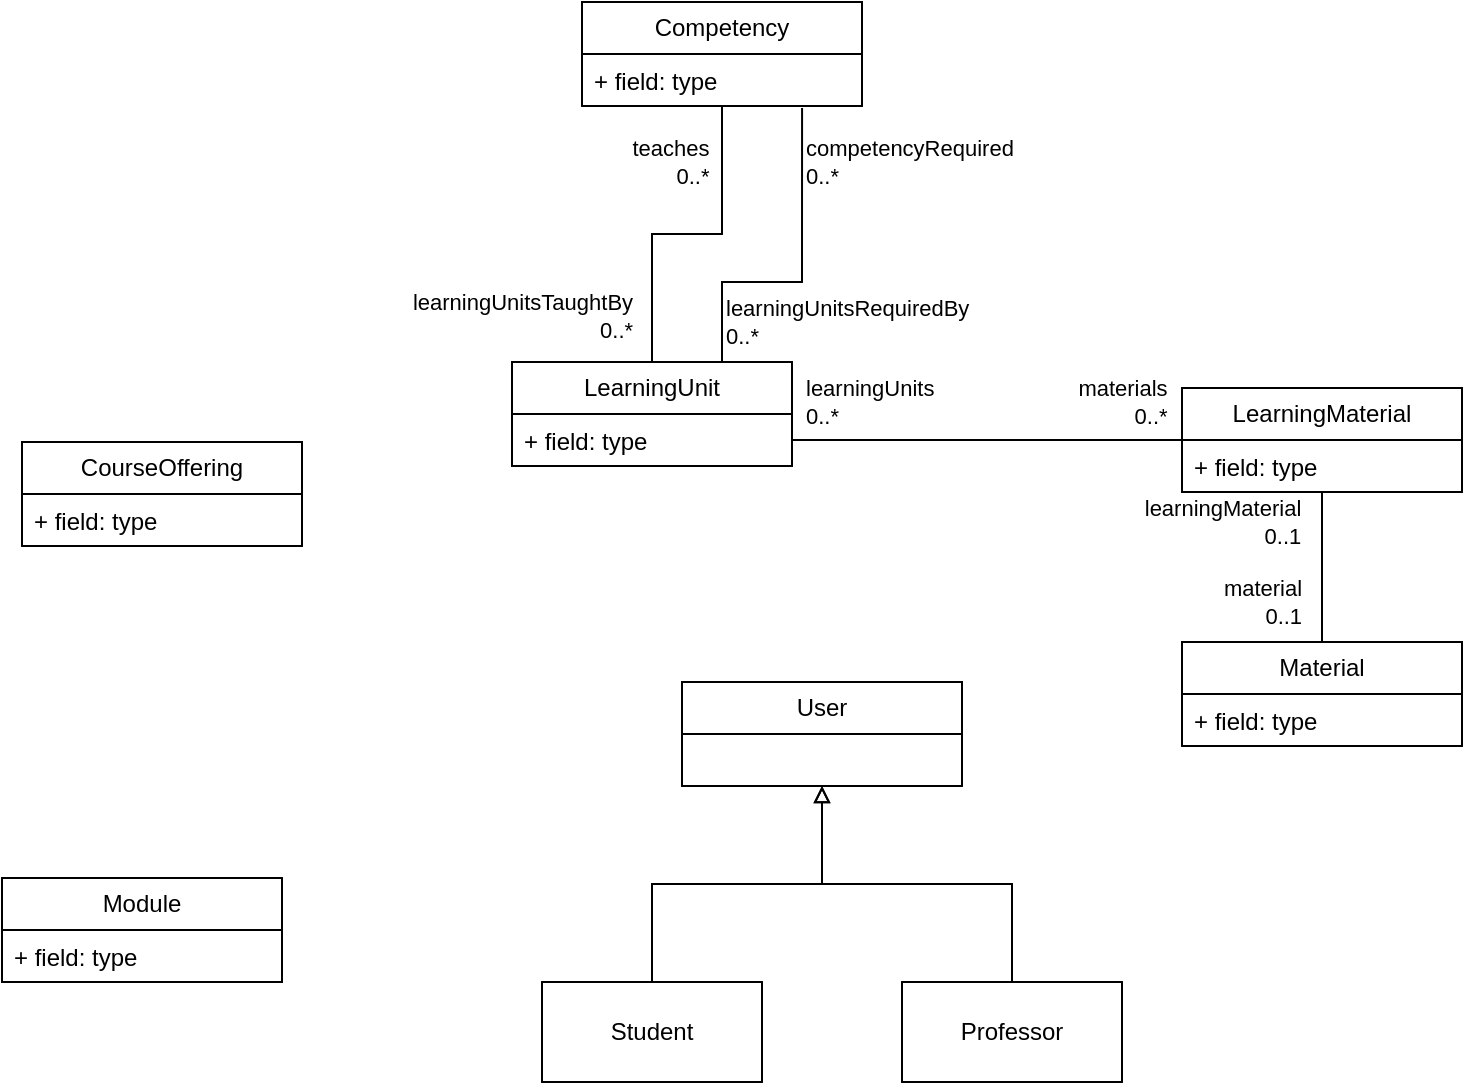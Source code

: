 <mxfile version="26.0.2">
  <diagram id="C5RBs43oDa-KdzZeNtuy" name="Page-1">
    <mxGraphModel dx="1434" dy="760" grid="1" gridSize="10" guides="1" tooltips="1" connect="1" arrows="1" fold="1" page="1" pageScale="1" pageWidth="827" pageHeight="1169" math="0" shadow="0">
      <root>
        <mxCell id="WIyWlLk6GJQsqaUBKTNV-0" />
        <mxCell id="WIyWlLk6GJQsqaUBKTNV-1" parent="WIyWlLk6GJQsqaUBKTNV-0" />
        <mxCell id="3C_1CBvjqrhutfCouf-g-36" style="edgeStyle=orthogonalEdgeStyle;rounded=0;orthogonalLoop=1;jettySize=auto;html=1;endArrow=none;endFill=0;" edge="1" parent="WIyWlLk6GJQsqaUBKTNV-1" source="3C_1CBvjqrhutfCouf-g-0" target="3C_1CBvjqrhutfCouf-g-4">
          <mxGeometry relative="1" as="geometry" />
        </mxCell>
        <mxCell id="3C_1CBvjqrhutfCouf-g-38" value="&lt;div&gt;learningUnitsTaughtBy&lt;/div&gt;&lt;div align=&quot;right&quot;&gt;0..*&lt;br&gt;&lt;/div&gt;" style="edgeLabel;html=1;align=center;verticalAlign=middle;resizable=0;points=[];" vertex="1" connectable="0" parent="3C_1CBvjqrhutfCouf-g-36">
          <mxGeometry x="-0.716" y="-5" relative="1" as="geometry">
            <mxPoint x="-70" as="offset" />
          </mxGeometry>
        </mxCell>
        <mxCell id="3C_1CBvjqrhutfCouf-g-40" style="edgeStyle=orthogonalEdgeStyle;rounded=0;orthogonalLoop=1;jettySize=auto;html=1;exitX=0.75;exitY=0;exitDx=0;exitDy=0;entryX=0.786;entryY=1.038;entryDx=0;entryDy=0;entryPerimeter=0;endArrow=none;endFill=0;" edge="1" parent="WIyWlLk6GJQsqaUBKTNV-1" source="3C_1CBvjqrhutfCouf-g-0" target="3C_1CBvjqrhutfCouf-g-7">
          <mxGeometry relative="1" as="geometry">
            <Array as="points">
              <mxPoint x="440" y="250" />
              <mxPoint x="480" y="250" />
            </Array>
          </mxGeometry>
        </mxCell>
        <mxCell id="3C_1CBvjqrhutfCouf-g-0" value="LearningUnit" style="swimlane;fontStyle=0;childLayout=stackLayout;horizontal=1;startSize=26;fillColor=none;horizontalStack=0;resizeParent=1;resizeParentMax=0;resizeLast=0;collapsible=1;marginBottom=0;whiteSpace=wrap;html=1;" vertex="1" parent="WIyWlLk6GJQsqaUBKTNV-1">
          <mxGeometry x="335" y="290" width="140" height="52" as="geometry" />
        </mxCell>
        <mxCell id="3C_1CBvjqrhutfCouf-g-3" value="+ field: type" style="text;strokeColor=none;fillColor=none;align=left;verticalAlign=top;spacingLeft=4;spacingRight=4;overflow=hidden;rotatable=0;points=[[0,0.5],[1,0.5]];portConstraint=eastwest;whiteSpace=wrap;html=1;" vertex="1" parent="3C_1CBvjqrhutfCouf-g-0">
          <mxGeometry y="26" width="140" height="26" as="geometry" />
        </mxCell>
        <mxCell id="3C_1CBvjqrhutfCouf-g-4" value="Competency" style="swimlane;fontStyle=0;childLayout=stackLayout;horizontal=1;startSize=26;fillColor=none;horizontalStack=0;resizeParent=1;resizeParentMax=0;resizeLast=0;collapsible=1;marginBottom=0;whiteSpace=wrap;html=1;" vertex="1" parent="WIyWlLk6GJQsqaUBKTNV-1">
          <mxGeometry x="370" y="110" width="140" height="52" as="geometry" />
        </mxCell>
        <mxCell id="3C_1CBvjqrhutfCouf-g-7" value="+ field: type" style="text;strokeColor=none;fillColor=none;align=left;verticalAlign=top;spacingLeft=4;spacingRight=4;overflow=hidden;rotatable=0;points=[[0,0.5],[1,0.5]];portConstraint=eastwest;whiteSpace=wrap;html=1;" vertex="1" parent="3C_1CBvjqrhutfCouf-g-4">
          <mxGeometry y="26" width="140" height="26" as="geometry" />
        </mxCell>
        <mxCell id="3C_1CBvjqrhutfCouf-g-44" style="edgeStyle=orthogonalEdgeStyle;rounded=0;orthogonalLoop=1;jettySize=auto;html=1;endArrow=none;endFill=0;" edge="1" parent="WIyWlLk6GJQsqaUBKTNV-1" source="3C_1CBvjqrhutfCouf-g-8" target="3C_1CBvjqrhutfCouf-g-12">
          <mxGeometry relative="1" as="geometry" />
        </mxCell>
        <mxCell id="3C_1CBvjqrhutfCouf-g-8" value="LearningMaterial" style="swimlane;fontStyle=0;childLayout=stackLayout;horizontal=1;startSize=26;fillColor=none;horizontalStack=0;resizeParent=1;resizeParentMax=0;resizeLast=0;collapsible=1;marginBottom=0;whiteSpace=wrap;html=1;" vertex="1" parent="WIyWlLk6GJQsqaUBKTNV-1">
          <mxGeometry x="670" y="303" width="140" height="52" as="geometry" />
        </mxCell>
        <mxCell id="3C_1CBvjqrhutfCouf-g-11" value="+ field: type" style="text;strokeColor=none;fillColor=none;align=left;verticalAlign=top;spacingLeft=4;spacingRight=4;overflow=hidden;rotatable=0;points=[[0,0.5],[1,0.5]];portConstraint=eastwest;whiteSpace=wrap;html=1;" vertex="1" parent="3C_1CBvjqrhutfCouf-g-8">
          <mxGeometry y="26" width="140" height="26" as="geometry" />
        </mxCell>
        <mxCell id="3C_1CBvjqrhutfCouf-g-12" value="Material" style="swimlane;fontStyle=0;childLayout=stackLayout;horizontal=1;startSize=26;fillColor=none;horizontalStack=0;resizeParent=1;resizeParentMax=0;resizeLast=0;collapsible=1;marginBottom=0;whiteSpace=wrap;html=1;" vertex="1" parent="WIyWlLk6GJQsqaUBKTNV-1">
          <mxGeometry x="670" y="430" width="140" height="52" as="geometry" />
        </mxCell>
        <mxCell id="3C_1CBvjqrhutfCouf-g-15" value="+ field: type" style="text;strokeColor=none;fillColor=none;align=left;verticalAlign=top;spacingLeft=4;spacingRight=4;overflow=hidden;rotatable=0;points=[[0,0.5],[1,0.5]];portConstraint=eastwest;whiteSpace=wrap;html=1;" vertex="1" parent="3C_1CBvjqrhutfCouf-g-12">
          <mxGeometry y="26" width="140" height="26" as="geometry" />
        </mxCell>
        <mxCell id="3C_1CBvjqrhutfCouf-g-16" value="CourseOffering" style="swimlane;fontStyle=0;childLayout=stackLayout;horizontal=1;startSize=26;fillColor=none;horizontalStack=0;resizeParent=1;resizeParentMax=0;resizeLast=0;collapsible=1;marginBottom=0;whiteSpace=wrap;html=1;" vertex="1" parent="WIyWlLk6GJQsqaUBKTNV-1">
          <mxGeometry x="90" y="330" width="140" height="52" as="geometry" />
        </mxCell>
        <mxCell id="3C_1CBvjqrhutfCouf-g-19" value="+ field: type" style="text;strokeColor=none;fillColor=none;align=left;verticalAlign=top;spacingLeft=4;spacingRight=4;overflow=hidden;rotatable=0;points=[[0,0.5],[1,0.5]];portConstraint=eastwest;whiteSpace=wrap;html=1;" vertex="1" parent="3C_1CBvjqrhutfCouf-g-16">
          <mxGeometry y="26" width="140" height="26" as="geometry" />
        </mxCell>
        <mxCell id="3C_1CBvjqrhutfCouf-g-20" value="Module" style="swimlane;fontStyle=0;childLayout=stackLayout;horizontal=1;startSize=26;fillColor=none;horizontalStack=0;resizeParent=1;resizeParentMax=0;resizeLast=0;collapsible=1;marginBottom=0;whiteSpace=wrap;html=1;" vertex="1" parent="WIyWlLk6GJQsqaUBKTNV-1">
          <mxGeometry x="80" y="548" width="140" height="52" as="geometry" />
        </mxCell>
        <mxCell id="3C_1CBvjqrhutfCouf-g-23" value="+ field: type" style="text;strokeColor=none;fillColor=none;align=left;verticalAlign=top;spacingLeft=4;spacingRight=4;overflow=hidden;rotatable=0;points=[[0,0.5],[1,0.5]];portConstraint=eastwest;whiteSpace=wrap;html=1;" vertex="1" parent="3C_1CBvjqrhutfCouf-g-20">
          <mxGeometry y="26" width="140" height="26" as="geometry" />
        </mxCell>
        <mxCell id="3C_1CBvjqrhutfCouf-g-24" value="User" style="swimlane;fontStyle=0;childLayout=stackLayout;horizontal=1;startSize=26;fillColor=none;horizontalStack=0;resizeParent=1;resizeParentMax=0;resizeLast=0;collapsible=1;marginBottom=0;whiteSpace=wrap;html=1;" vertex="1" parent="WIyWlLk6GJQsqaUBKTNV-1">
          <mxGeometry x="420" y="450" width="140" height="52" as="geometry" />
        </mxCell>
        <mxCell id="3C_1CBvjqrhutfCouf-g-34" style="edgeStyle=orthogonalEdgeStyle;rounded=0;orthogonalLoop=1;jettySize=auto;html=1;endArrow=block;endFill=0;" edge="1" parent="WIyWlLk6GJQsqaUBKTNV-1" source="3C_1CBvjqrhutfCouf-g-32" target="3C_1CBvjqrhutfCouf-g-24">
          <mxGeometry relative="1" as="geometry" />
        </mxCell>
        <mxCell id="3C_1CBvjqrhutfCouf-g-32" value="Student" style="html=1;whiteSpace=wrap;" vertex="1" parent="WIyWlLk6GJQsqaUBKTNV-1">
          <mxGeometry x="350" y="600" width="110" height="50" as="geometry" />
        </mxCell>
        <mxCell id="3C_1CBvjqrhutfCouf-g-35" style="edgeStyle=orthogonalEdgeStyle;rounded=0;orthogonalLoop=1;jettySize=auto;html=1;endArrow=block;endFill=0;" edge="1" parent="WIyWlLk6GJQsqaUBKTNV-1" source="3C_1CBvjqrhutfCouf-g-33" target="3C_1CBvjqrhutfCouf-g-24">
          <mxGeometry relative="1" as="geometry" />
        </mxCell>
        <mxCell id="3C_1CBvjqrhutfCouf-g-33" value="Professor" style="html=1;whiteSpace=wrap;" vertex="1" parent="WIyWlLk6GJQsqaUBKTNV-1">
          <mxGeometry x="530" y="600" width="110" height="50" as="geometry" />
        </mxCell>
        <mxCell id="3C_1CBvjqrhutfCouf-g-39" value="&lt;div&gt;teaches&lt;br&gt;&lt;/div&gt;&lt;div align=&quot;right&quot;&gt;0..*&lt;br&gt;&lt;/div&gt;" style="edgeLabel;html=1;align=center;verticalAlign=middle;resizable=0;points=[];" vertex="1" connectable="0" parent="WIyWlLk6GJQsqaUBKTNV-1">
          <mxGeometry x="414" y="190" as="geometry">
            <mxPoint as="offset" />
          </mxGeometry>
        </mxCell>
        <mxCell id="3C_1CBvjqrhutfCouf-g-41" value="&lt;div align=&quot;left&quot;&gt;learningUnitsRequiredBy&lt;/div&gt;&lt;div align=&quot;left&quot;&gt;0..*&lt;br&gt;&lt;/div&gt;" style="edgeLabel;html=1;align=left;verticalAlign=middle;resizable=0;points=[];" vertex="1" connectable="0" parent="WIyWlLk6GJQsqaUBKTNV-1">
          <mxGeometry x="440" y="270" as="geometry" />
        </mxCell>
        <mxCell id="3C_1CBvjqrhutfCouf-g-42" value="&lt;div align=&quot;left&quot;&gt;competencyRequired&lt;/div&gt;&lt;div align=&quot;left&quot;&gt;0..*&lt;br&gt;&lt;/div&gt;" style="edgeLabel;html=1;align=left;verticalAlign=middle;resizable=0;points=[];" vertex="1" connectable="0" parent="WIyWlLk6GJQsqaUBKTNV-1">
          <mxGeometry x="480" y="190" as="geometry" />
        </mxCell>
        <mxCell id="3C_1CBvjqrhutfCouf-g-43" style="edgeStyle=orthogonalEdgeStyle;rounded=0;orthogonalLoop=1;jettySize=auto;html=1;endArrow=none;endFill=0;" edge="1" parent="WIyWlLk6GJQsqaUBKTNV-1" source="3C_1CBvjqrhutfCouf-g-3" target="3C_1CBvjqrhutfCouf-g-8">
          <mxGeometry relative="1" as="geometry" />
        </mxCell>
        <mxCell id="3C_1CBvjqrhutfCouf-g-45" value="&lt;div&gt;learningMaterial&lt;br&gt;&lt;/div&gt;&lt;div align=&quot;right&quot;&gt;0..1&lt;br&gt;&lt;/div&gt;" style="edgeLabel;html=1;align=center;verticalAlign=middle;resizable=0;points=[];" vertex="1" connectable="0" parent="WIyWlLk6GJQsqaUBKTNV-1">
          <mxGeometry x="690" y="370" as="geometry" />
        </mxCell>
        <mxCell id="3C_1CBvjqrhutfCouf-g-46" value="&lt;div&gt;material&lt;br&gt;&lt;/div&gt;&lt;div align=&quot;right&quot;&gt;0..1&lt;br&gt;&lt;/div&gt;" style="edgeLabel;html=1;align=center;verticalAlign=middle;resizable=0;points=[];" vertex="1" connectable="0" parent="WIyWlLk6GJQsqaUBKTNV-1">
          <mxGeometry x="710" y="410" as="geometry" />
        </mxCell>
        <mxCell id="3C_1CBvjqrhutfCouf-g-47" value="&lt;div align=&quot;left&quot;&gt;learningUnits&lt;/div&gt;&lt;div align=&quot;left&quot;&gt;0..*&lt;br&gt;&lt;/div&gt;" style="edgeLabel;html=1;align=left;verticalAlign=middle;resizable=0;points=[];" vertex="1" connectable="0" parent="WIyWlLk6GJQsqaUBKTNV-1">
          <mxGeometry x="480" y="310" as="geometry" />
        </mxCell>
        <mxCell id="3C_1CBvjqrhutfCouf-g-48" value="&lt;div&gt;materials&lt;br&gt;&lt;/div&gt;&lt;div align=&quot;right&quot;&gt;0..*&lt;br&gt;&lt;/div&gt;" style="edgeLabel;html=1;align=center;verticalAlign=middle;resizable=0;points=[];" vertex="1" connectable="0" parent="WIyWlLk6GJQsqaUBKTNV-1">
          <mxGeometry x="640" y="310" as="geometry">
            <mxPoint as="offset" />
          </mxGeometry>
        </mxCell>
      </root>
    </mxGraphModel>
  </diagram>
</mxfile>
